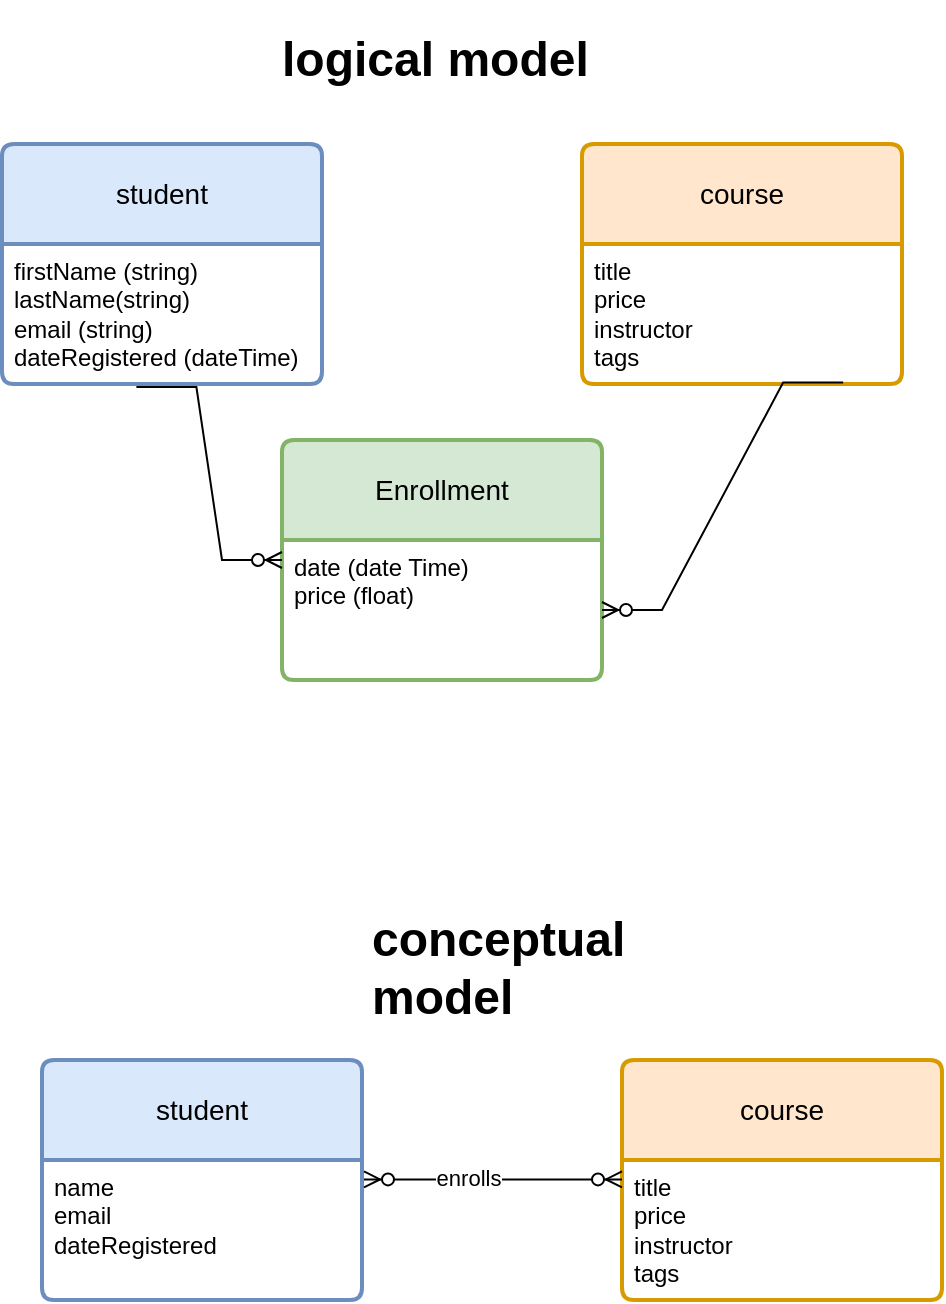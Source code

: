 <mxfile version="21.2.7" type="github">
  <diagram name="Page-1" id="NapNN_t8WFAeOA2hM8bO">
    <mxGraphModel dx="600" dy="309" grid="1" gridSize="10" guides="1" tooltips="1" connect="1" arrows="1" fold="1" page="1" pageScale="1" pageWidth="850" pageHeight="1100" math="0" shadow="0">
      <root>
        <mxCell id="0" />
        <mxCell id="1" parent="0" />
        <mxCell id="Rb94nG95S4KGT-msSLlr-1" value="student" style="swimlane;childLayout=stackLayout;horizontal=1;startSize=50;horizontalStack=0;rounded=1;fontSize=14;fontStyle=0;strokeWidth=2;resizeParent=0;resizeLast=1;shadow=0;dashed=0;align=center;arcSize=4;whiteSpace=wrap;html=1;fillColor=#dae8fc;strokeColor=#6c8ebf;" vertex="1" parent="1">
          <mxGeometry x="290" y="222" width="160" height="120" as="geometry" />
        </mxCell>
        <mxCell id="Rb94nG95S4KGT-msSLlr-2" value="firstName (string)&lt;br&gt;lastName(string)&lt;br&gt;email (string)&lt;br&gt;dateRegistered (dateTime)" style="align=left;strokeColor=none;fillColor=none;spacingLeft=4;fontSize=12;verticalAlign=top;resizable=0;rotatable=0;part=1;html=1;" vertex="1" parent="Rb94nG95S4KGT-msSLlr-1">
          <mxGeometry y="50" width="160" height="70" as="geometry" />
        </mxCell>
        <mxCell id="Rb94nG95S4KGT-msSLlr-5" value="course" style="swimlane;childLayout=stackLayout;horizontal=1;startSize=50;horizontalStack=0;rounded=1;fontSize=14;fontStyle=0;strokeWidth=2;resizeParent=0;resizeLast=1;shadow=0;dashed=0;align=center;arcSize=4;whiteSpace=wrap;html=1;fillColor=#ffe6cc;strokeColor=#d79b00;" vertex="1" parent="1">
          <mxGeometry x="580" y="222" width="160" height="120" as="geometry" />
        </mxCell>
        <mxCell id="Rb94nG95S4KGT-msSLlr-6" value="title&lt;br&gt;price&lt;br&gt;instructor&lt;br&gt;tags" style="align=left;strokeColor=none;fillColor=none;spacingLeft=4;fontSize=12;verticalAlign=top;resizable=0;rotatable=0;part=1;html=1;" vertex="1" parent="Rb94nG95S4KGT-msSLlr-5">
          <mxGeometry y="50" width="160" height="70" as="geometry" />
        </mxCell>
        <mxCell id="Rb94nG95S4KGT-msSLlr-11" value="Enrollment" style="swimlane;childLayout=stackLayout;horizontal=1;startSize=50;horizontalStack=0;rounded=1;fontSize=14;fontStyle=0;strokeWidth=2;resizeParent=0;resizeLast=1;shadow=0;dashed=0;align=center;arcSize=4;whiteSpace=wrap;html=1;fillColor=#d5e8d4;strokeColor=#82b366;" vertex="1" parent="1">
          <mxGeometry x="430" y="370" width="160" height="120" as="geometry" />
        </mxCell>
        <mxCell id="Rb94nG95S4KGT-msSLlr-12" value="date (date Time)&lt;br&gt;price (float)" style="align=left;strokeColor=none;fillColor=none;spacingLeft=4;fontSize=12;verticalAlign=top;resizable=0;rotatable=0;part=1;html=1;" vertex="1" parent="Rb94nG95S4KGT-msSLlr-11">
          <mxGeometry y="50" width="160" height="70" as="geometry" />
        </mxCell>
        <mxCell id="Rb94nG95S4KGT-msSLlr-13" value="" style="edgeStyle=entityRelationEdgeStyle;fontSize=12;html=1;endArrow=ERzeroToMany;endFill=1;rounded=0;exitX=0.42;exitY=1.022;exitDx=0;exitDy=0;exitPerimeter=0;" edge="1" parent="1" source="Rb94nG95S4KGT-msSLlr-2">
          <mxGeometry width="100" height="100" relative="1" as="geometry">
            <mxPoint x="330" y="530" as="sourcePoint" />
            <mxPoint x="430" y="430" as="targetPoint" />
          </mxGeometry>
        </mxCell>
        <mxCell id="Rb94nG95S4KGT-msSLlr-14" value="" style="edgeStyle=entityRelationEdgeStyle;fontSize=12;html=1;endArrow=ERzeroToMany;endFill=1;rounded=0;exitX=0.816;exitY=0.99;exitDx=0;exitDy=0;exitPerimeter=0;" edge="1" parent="1" source="Rb94nG95S4KGT-msSLlr-6" target="Rb94nG95S4KGT-msSLlr-12">
          <mxGeometry width="100" height="100" relative="1" as="geometry">
            <mxPoint x="620" y="470" as="sourcePoint" />
            <mxPoint x="710" y="430" as="targetPoint" />
          </mxGeometry>
        </mxCell>
        <mxCell id="Rb94nG95S4KGT-msSLlr-15" value="student" style="swimlane;childLayout=stackLayout;horizontal=1;startSize=50;horizontalStack=0;rounded=1;fontSize=14;fontStyle=0;strokeWidth=2;resizeParent=0;resizeLast=1;shadow=0;dashed=0;align=center;arcSize=4;whiteSpace=wrap;html=1;fillColor=#dae8fc;strokeColor=#6c8ebf;" vertex="1" parent="1">
          <mxGeometry x="310" y="680" width="160" height="120" as="geometry" />
        </mxCell>
        <mxCell id="Rb94nG95S4KGT-msSLlr-16" value="name&lt;br&gt;email&amp;nbsp;&lt;br&gt;dateRegistered&amp;nbsp;" style="align=left;strokeColor=none;fillColor=none;spacingLeft=4;fontSize=12;verticalAlign=top;resizable=0;rotatable=0;part=1;html=1;" vertex="1" parent="Rb94nG95S4KGT-msSLlr-15">
          <mxGeometry y="50" width="160" height="70" as="geometry" />
        </mxCell>
        <mxCell id="Rb94nG95S4KGT-msSLlr-17" value="course" style="swimlane;childLayout=stackLayout;horizontal=1;startSize=50;horizontalStack=0;rounded=1;fontSize=14;fontStyle=0;strokeWidth=2;resizeParent=0;resizeLast=1;shadow=0;dashed=0;align=center;arcSize=4;whiteSpace=wrap;html=1;fillColor=#ffe6cc;strokeColor=#d79b00;" vertex="1" parent="1">
          <mxGeometry x="600" y="680" width="160" height="120" as="geometry" />
        </mxCell>
        <mxCell id="Rb94nG95S4KGT-msSLlr-18" value="title&lt;br&gt;price&lt;br&gt;instructor&lt;br&gt;tags" style="align=left;strokeColor=none;fillColor=none;spacingLeft=4;fontSize=12;verticalAlign=top;resizable=0;rotatable=0;part=1;html=1;" vertex="1" parent="Rb94nG95S4KGT-msSLlr-17">
          <mxGeometry y="50" width="160" height="70" as="geometry" />
        </mxCell>
        <mxCell id="Rb94nG95S4KGT-msSLlr-19" value="" style="edgeStyle=entityRelationEdgeStyle;fontSize=12;html=1;endArrow=ERzeroToMany;endFill=1;startArrow=ERzeroToMany;rounded=0;exitX=1;exitY=0.415;exitDx=0;exitDy=0;exitPerimeter=0;entryX=-0.006;entryY=0.409;entryDx=0;entryDy=0;entryPerimeter=0;" edge="1" parent="1">
          <mxGeometry width="100" height="100" relative="1" as="geometry">
            <mxPoint x="471" y="739.71" as="sourcePoint" />
            <mxPoint x="600" y="739.71" as="targetPoint" />
          </mxGeometry>
        </mxCell>
        <mxCell id="Rb94nG95S4KGT-msSLlr-20" value="enrolls" style="edgeLabel;html=1;align=center;verticalAlign=middle;resizable=0;points=[];" vertex="1" connectable="0" parent="Rb94nG95S4KGT-msSLlr-19">
          <mxGeometry x="-0.196" y="1" relative="1" as="geometry">
            <mxPoint as="offset" />
          </mxGeometry>
        </mxCell>
        <mxCell id="Rb94nG95S4KGT-msSLlr-22" value="&lt;h1&gt;conceptual model&lt;/h1&gt;&lt;p&gt;&lt;br&gt;&lt;/p&gt;" style="text;html=1;strokeColor=none;fillColor=none;spacing=5;spacingTop=-20;whiteSpace=wrap;overflow=hidden;rounded=0;" vertex="1" parent="1">
          <mxGeometry x="470" y="600" width="190" height="120" as="geometry" />
        </mxCell>
        <mxCell id="Rb94nG95S4KGT-msSLlr-23" value="&lt;h1&gt;logical model&lt;/h1&gt;&lt;p&gt;&lt;br&gt;&lt;/p&gt;" style="text;html=1;strokeColor=none;fillColor=none;spacing=5;spacingTop=-20;whiteSpace=wrap;overflow=hidden;rounded=0;" vertex="1" parent="1">
          <mxGeometry x="425" y="160" width="190" height="120" as="geometry" />
        </mxCell>
      </root>
    </mxGraphModel>
  </diagram>
</mxfile>
